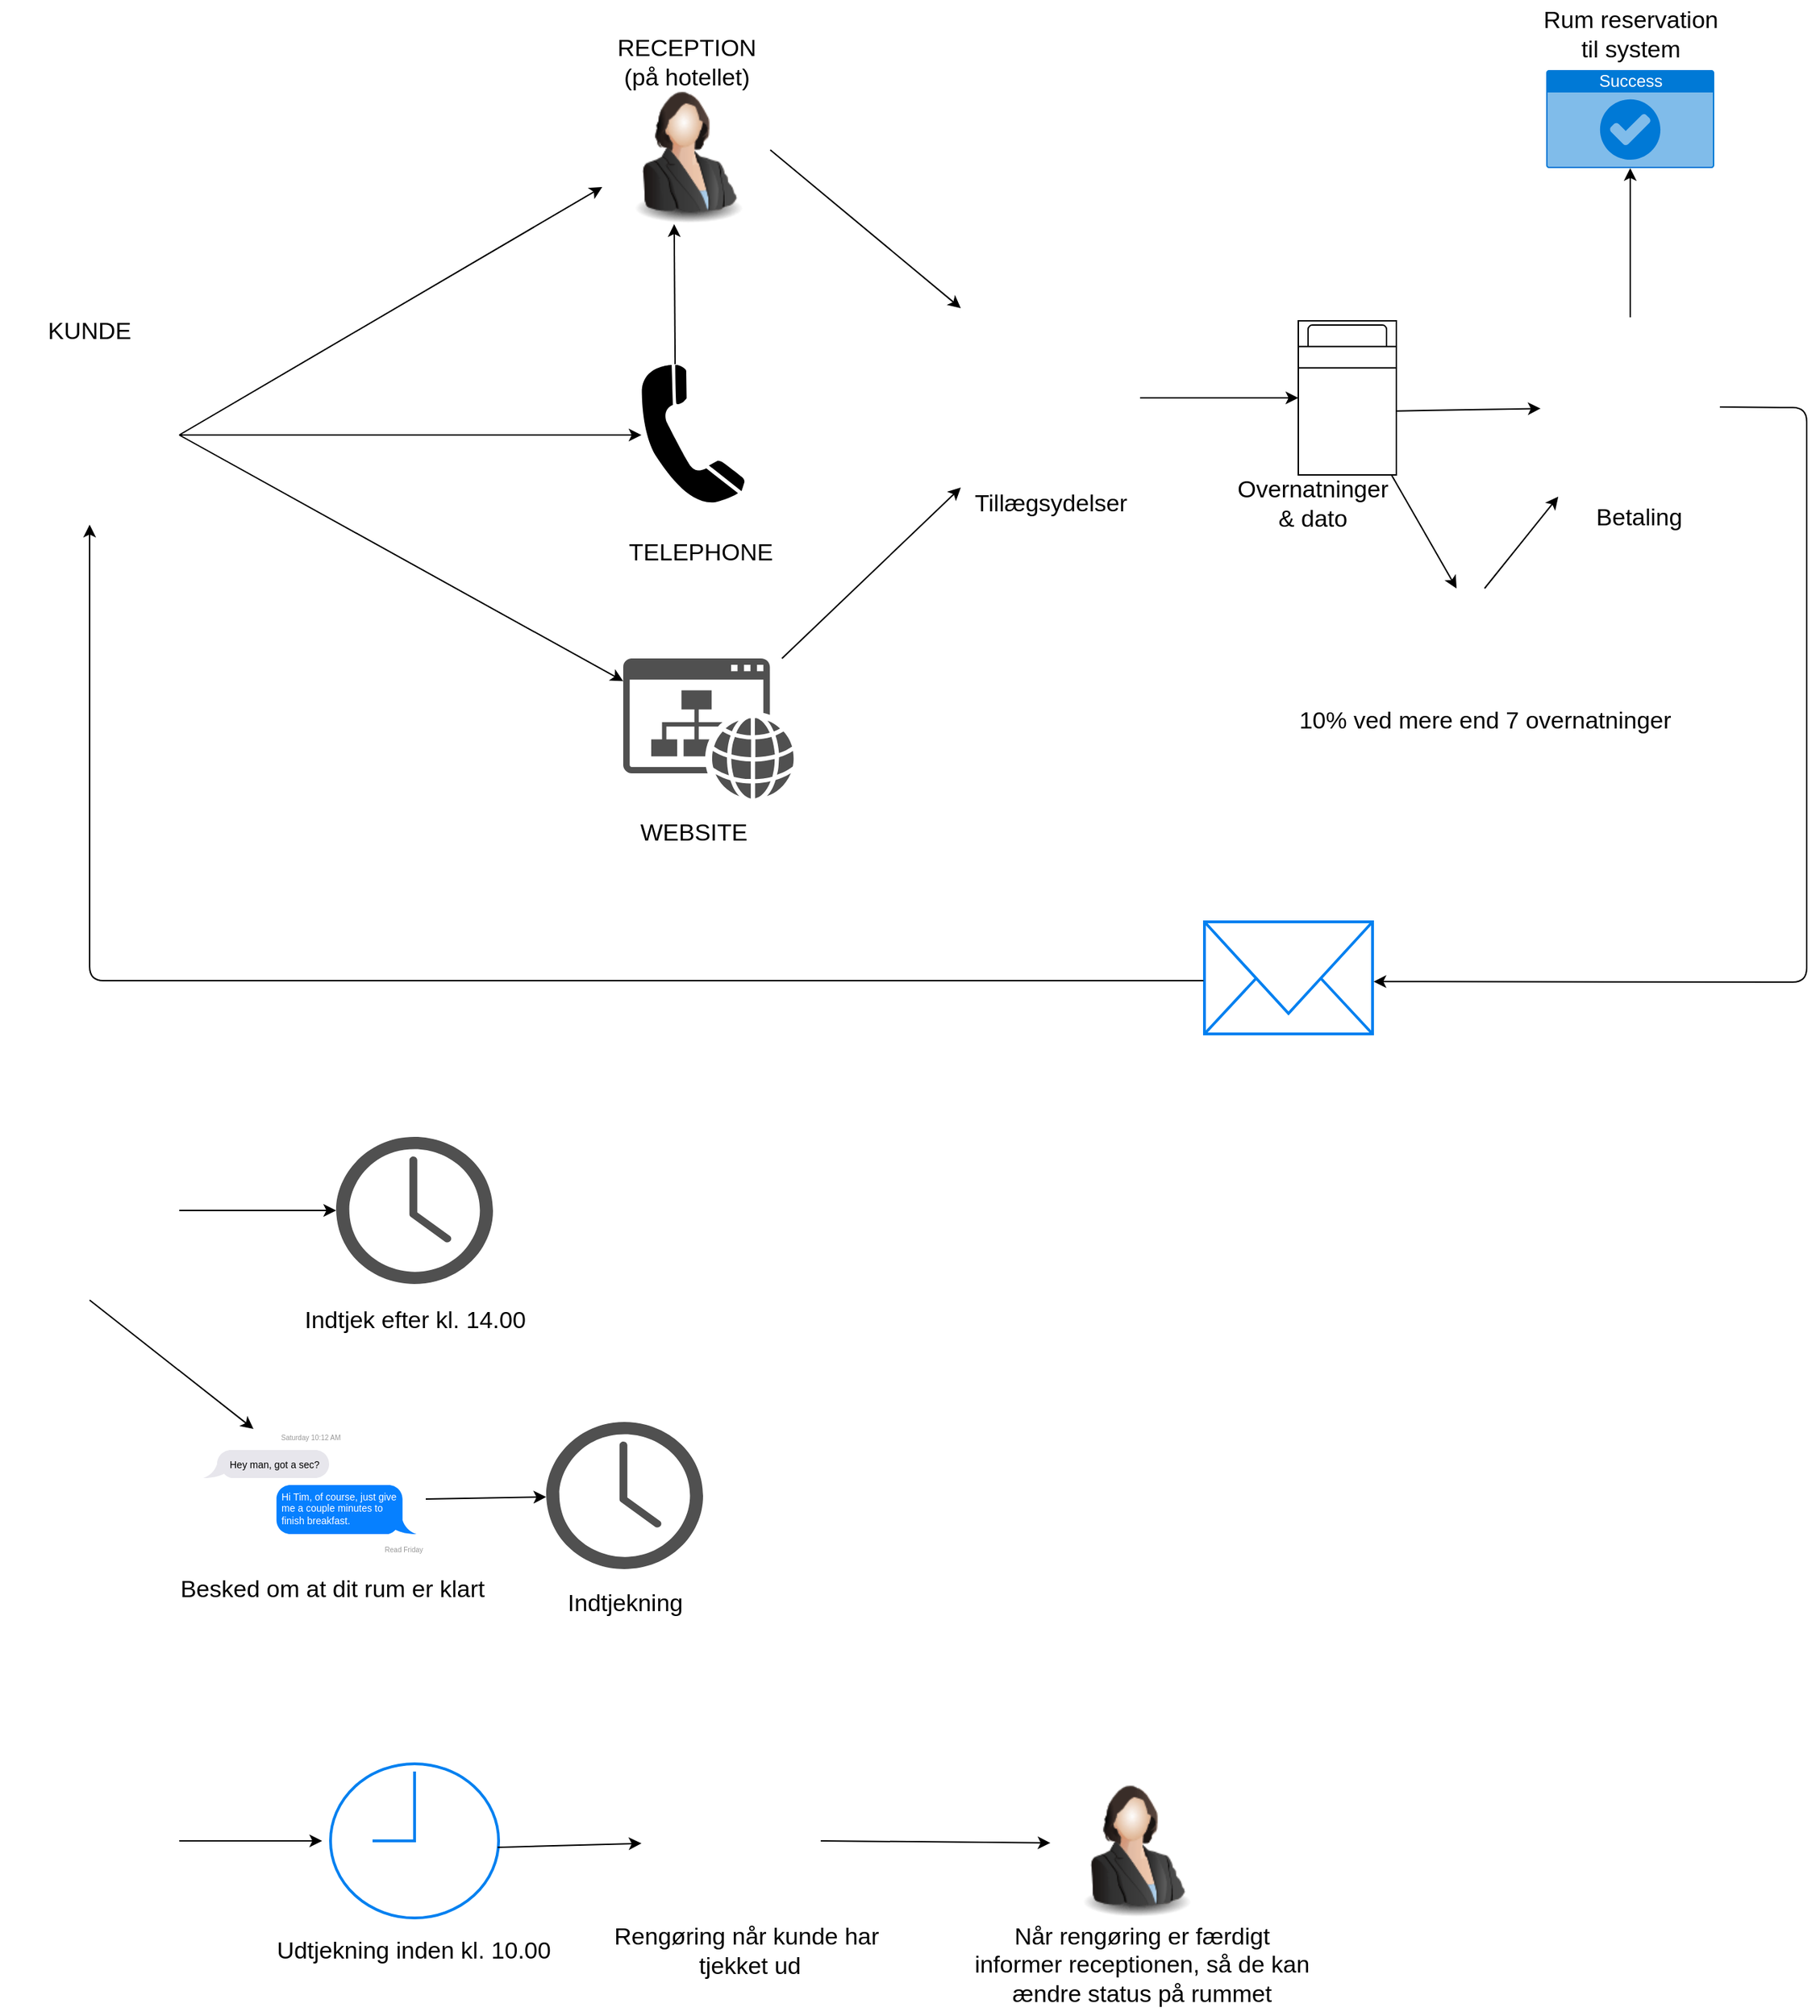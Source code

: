 <mxfile version="13.0.6" type="device"><diagram id="6Fa9nS051C2jW2XLd7xu" name="Page-1"><mxGraphModel dx="2062" dy="1073" grid="1" gridSize="10" guides="1" tooltips="1" connect="1" arrows="1" fold="1" page="1" pageScale="1" pageWidth="2339" pageHeight="3300" math="0" shadow="0"><root><mxCell id="0"/><mxCell id="1" parent="0"/><mxCell id="L9weL7z43PiZNCR739Ta-5" value="" style="shape=image;html=1;verticalAlign=top;verticalLabelPosition=bottom;labelBackgroundColor=#ffffff;imageAspect=0;aspect=fixed;image=https://cdn1.iconfinder.com/data/icons/objects-18/24/lego-figure-toy-head-smile-object-128.png" vertex="1" parent="1"><mxGeometry x="510" y="626.5" width="128" height="128" as="geometry"/></mxCell><mxCell id="L9weL7z43PiZNCR739Ta-6" value="KUNDE" style="text;html=1;strokeColor=none;fillColor=none;align=center;verticalAlign=middle;whiteSpace=wrap;rounded=0;fontSize=17;" vertex="1" parent="1"><mxGeometry x="554" y="606.5" width="40" height="20" as="geometry"/></mxCell><mxCell id="L9weL7z43PiZNCR739Ta-7" value="" style="endArrow=classic;html=1;fontSize=17;exitX=1;exitY=0.5;exitDx=0;exitDy=0;entryX=0;entryY=0.75;entryDx=0;entryDy=0;" edge="1" parent="1" source="L9weL7z43PiZNCR739Ta-5" target="L9weL7z43PiZNCR739Ta-8"><mxGeometry width="50" height="50" relative="1" as="geometry"><mxPoint x="630" y="640" as="sourcePoint"/><mxPoint x="680" y="590" as="targetPoint"/></mxGeometry></mxCell><mxCell id="L9weL7z43PiZNCR739Ta-8" value="" style="image;html=1;labelBackgroundColor=#ffffff;image=img/lib/clip_art/people/Suit_Woman_128x128.png;fontSize=17;" vertex="1" parent="1"><mxGeometry x="940" y="434" width="120" height="106" as="geometry"/></mxCell><mxCell id="L9weL7z43PiZNCR739Ta-9" value="RECEPTION&lt;br&gt;(på hotellet)" style="text;html=1;align=center;verticalAlign=middle;resizable=0;points=[];autosize=1;fontSize=17;" vertex="1" parent="1"><mxGeometry x="945" y="400" width="110" height="50" as="geometry"/></mxCell><mxCell id="L9weL7z43PiZNCR739Ta-10" value="" style="shape=mxgraph.signs.tech.telephone_3;html=1;fillColor=#000000;strokeColor=none;verticalLabelPosition=bottom;verticalAlign=top;align=center;fontSize=17;" vertex="1" parent="1"><mxGeometry x="968" y="640" width="74" height="101" as="geometry"/></mxCell><mxCell id="L9weL7z43PiZNCR739Ta-11" value="TELEPHONE" style="text;html=1;align=center;verticalAlign=middle;resizable=0;points=[];autosize=1;fontSize=17;" vertex="1" parent="1"><mxGeometry x="950" y="760" width="120" height="30" as="geometry"/></mxCell><mxCell id="L9weL7z43PiZNCR739Ta-12" value="" style="pointerEvents=1;shadow=0;dashed=0;html=1;strokeColor=none;fillColor=#505050;labelPosition=center;verticalLabelPosition=bottom;verticalAlign=top;outlineConnect=0;align=center;shape=mxgraph.office.concepts.website;fontSize=17;" vertex="1" parent="1"><mxGeometry x="955" y="850" width="122" height="100" as="geometry"/></mxCell><mxCell id="L9weL7z43PiZNCR739Ta-13" value="WEBSITE" style="text;html=1;align=center;verticalAlign=middle;resizable=0;points=[];autosize=1;fontSize=17;" vertex="1" parent="1"><mxGeometry x="960" y="960" width="90" height="30" as="geometry"/></mxCell><mxCell id="L9weL7z43PiZNCR739Ta-15" value="" style="endArrow=classic;html=1;fontSize=17;exitX=1;exitY=0.5;exitDx=0;exitDy=0;" edge="1" parent="1" source="L9weL7z43PiZNCR739Ta-5" target="L9weL7z43PiZNCR739Ta-10"><mxGeometry width="50" height="50" relative="1" as="geometry"><mxPoint x="650" y="820" as="sourcePoint"/><mxPoint x="700" y="770" as="targetPoint"/></mxGeometry></mxCell><mxCell id="L9weL7z43PiZNCR739Ta-16" value="" style="endArrow=classic;html=1;fontSize=17;exitX=1;exitY=0.5;exitDx=0;exitDy=0;" edge="1" parent="1" source="L9weL7z43PiZNCR739Ta-5" target="L9weL7z43PiZNCR739Ta-12"><mxGeometry width="50" height="50" relative="1" as="geometry"><mxPoint x="700" y="830" as="sourcePoint"/><mxPoint x="750" y="780" as="targetPoint"/></mxGeometry></mxCell><mxCell id="L9weL7z43PiZNCR739Ta-38" value="" style="shape=image;html=1;verticalAlign=top;verticalLabelPosition=bottom;labelBackgroundColor=#ffffff;imageAspect=0;aspect=fixed;image=https://cdn1.iconfinder.com/data/icons/objects-18/24/lego-figure-toy-head-smile-object-128.png" vertex="1" parent="1"><mxGeometry x="510" y="1180" width="128" height="128" as="geometry"/></mxCell><mxCell id="L9weL7z43PiZNCR739Ta-39" value="" style="pointerEvents=1;shadow=0;dashed=0;html=1;strokeColor=none;fillColor=#505050;labelPosition=center;verticalLabelPosition=bottom;verticalAlign=top;outlineConnect=0;align=center;shape=mxgraph.office.concepts.clock;fontSize=17;" vertex="1" parent="1"><mxGeometry x="750" y="1191.5" width="112" height="105" as="geometry"/></mxCell><mxCell id="L9weL7z43PiZNCR739Ta-40" value="Indtjek efter kl. 14.00" style="text;html=1;align=center;verticalAlign=middle;resizable=0;points=[];autosize=1;fontSize=17;" vertex="1" parent="1"><mxGeometry x="721" y="1308" width="170" height="30" as="geometry"/></mxCell><mxCell id="L9weL7z43PiZNCR739Ta-41" value="" style="endArrow=classic;html=1;fontSize=17;exitX=1;exitY=0.5;exitDx=0;exitDy=0;" edge="1" parent="1" source="L9weL7z43PiZNCR739Ta-38" target="L9weL7z43PiZNCR739Ta-39"><mxGeometry width="50" height="50" relative="1" as="geometry"><mxPoint x="650" y="1240" as="sourcePoint"/><mxPoint x="700" y="1190" as="targetPoint"/></mxGeometry></mxCell><mxCell id="L9weL7z43PiZNCR739Ta-43" value="" style="shape=rect;strokeColor=none;fillColor=#ffffff;gradientColor=none;shadow=0;fontSize=17;" vertex="1" parent="1"><mxGeometry x="650" y="1400" width="164" height="100" as="geometry"/></mxCell><mxCell id="L9weL7z43PiZNCR739Ta-44" value="Saturday 10:12 AM" style="shape=text;align=center;verticalAlign=middle;fontSize=5;fontColor=#999999;strokeColor=none;fillColor=none;spacingTop=3;resizeWidth=1;" vertex="1" parent="L9weL7z43PiZNCR739Ta-43"><mxGeometry width="164" height="10" relative="1" as="geometry"><mxPoint as="offset"/></mxGeometry></mxCell><mxCell id="L9weL7z43PiZNCR739Ta-45" value="Hey man, got a sec?" style="html=1;strokeWidth=1;shadow=0;dashed=0;shape=mxgraph.ios7ui.callout;strokeColor=none;fillColor=#E7E6EC;align=left;verticalAlign=middle;fontSize=7;spacingLeft=17;fontColor=#000000;spacingTop=2;whiteSpace=wrap;resizeWidth=1;" vertex="1" parent="L9weL7z43PiZNCR739Ta-43"><mxGeometry width="90" height="20" relative="1" as="geometry"><mxPoint x="5" y="15" as="offset"/></mxGeometry></mxCell><mxCell id="L9weL7z43PiZNCR739Ta-46" value="Hi Tim, of course, just give me a couple minutes to finish breakfast." style="html=1;strokeWidth=1;shadow=0;dashed=0;shape=mxgraph.ios7ui.callout;strokeColor=none;fillColor=#0680FF;flipH=1;align=left;verticalAlign=top;fontSize=7;spacingLeft=2;fontColor=#ffffff;spacingTop=-2;whiteSpace=wrap;spacingRight=12;resizeWidth=1;" vertex="1" parent="L9weL7z43PiZNCR739Ta-43"><mxGeometry x="0.35" width="100" height="35" relative="1" as="geometry"><mxPoint y="40" as="offset"/></mxGeometry></mxCell><mxCell id="L9weL7z43PiZNCR739Ta-47" value="Read Friday" style="shape=text;align=right;verticalAlign=middle;fontSize=5;fontColor=#999999;strokeColor=none;fillColor=none;spacingTop=3;resizeWidth=1;" vertex="1" parent="L9weL7z43PiZNCR739Ta-43"><mxGeometry width="164" height="10" relative="1" as="geometry"><mxPoint y="80" as="offset"/></mxGeometry></mxCell><mxCell id="L9weL7z43PiZNCR739Ta-48" value="" style="endArrow=classic;html=1;fontSize=17;exitX=0.5;exitY=1;exitDx=0;exitDy=0;entryX=0.25;entryY=0;entryDx=0;entryDy=0;" edge="1" parent="1" source="L9weL7z43PiZNCR739Ta-38" target="L9weL7z43PiZNCR739Ta-44"><mxGeometry width="50" height="50" relative="1" as="geometry"><mxPoint x="540" y="1420" as="sourcePoint"/><mxPoint x="590" y="1370" as="targetPoint"/></mxGeometry></mxCell><mxCell id="L9weL7z43PiZNCR739Ta-49" value="Besked om at dit rum er klart" style="text;html=1;align=center;verticalAlign=middle;resizable=0;points=[];autosize=1;fontSize=17;" vertex="1" parent="1"><mxGeometry x="632" y="1500" width="230" height="30" as="geometry"/></mxCell><mxCell id="L9weL7z43PiZNCR739Ta-50" value="" style="endArrow=classic;html=1;fontSize=17;exitX=1;exitY=0.5;exitDx=0;exitDy=0;" edge="1" parent="1" source="L9weL7z43PiZNCR739Ta-43" target="L9weL7z43PiZNCR739Ta-51"><mxGeometry width="50" height="50" relative="1" as="geometry"><mxPoint x="970" y="1450" as="sourcePoint"/><mxPoint x="950" y="1450" as="targetPoint"/></mxGeometry></mxCell><mxCell id="L9weL7z43PiZNCR739Ta-51" value="" style="pointerEvents=1;shadow=0;dashed=0;html=1;strokeColor=none;fillColor=#505050;labelPosition=center;verticalLabelPosition=bottom;verticalAlign=top;outlineConnect=0;align=center;shape=mxgraph.office.concepts.clock;fontSize=17;" vertex="1" parent="1"><mxGeometry x="900" y="1395" width="112" height="105" as="geometry"/></mxCell><mxCell id="L9weL7z43PiZNCR739Ta-52" value="" style="shape=image;html=1;verticalAlign=top;verticalLabelPosition=bottom;labelBackgroundColor=#ffffff;imageAspect=0;aspect=fixed;image=https://cdn1.iconfinder.com/data/icons/objects-18/24/lego-figure-toy-head-smile-object-128.png" vertex="1" parent="1"><mxGeometry x="510" y="1630" width="128" height="128" as="geometry"/></mxCell><mxCell id="L9weL7z43PiZNCR739Ta-54" value="" style="html=1;verticalLabelPosition=bottom;align=center;labelBackgroundColor=#ffffff;verticalAlign=top;strokeWidth=2;strokeColor=#0080F0;shadow=0;dashed=0;shape=mxgraph.ios7.icons.clock;fontSize=17;" vertex="1" parent="1"><mxGeometry x="746" y="1639" width="120" height="110" as="geometry"/></mxCell><mxCell id="L9weL7z43PiZNCR739Ta-55" value="" style="endArrow=classic;html=1;fontSize=17;exitX=1;exitY=0.5;exitDx=0;exitDy=0;" edge="1" parent="1" source="L9weL7z43PiZNCR739Ta-52"><mxGeometry width="50" height="50" relative="1" as="geometry"><mxPoint x="680" y="1710" as="sourcePoint"/><mxPoint x="740" y="1694" as="targetPoint"/></mxGeometry></mxCell><mxCell id="L9weL7z43PiZNCR739Ta-56" value="Udtjekning inden kl. 10.00" style="text;html=1;align=center;verticalAlign=middle;resizable=0;points=[];autosize=1;fontSize=17;" vertex="1" parent="1"><mxGeometry x="700" y="1758" width="210" height="30" as="geometry"/></mxCell><mxCell id="L9weL7z43PiZNCR739Ta-58" value="" style="shape=image;html=1;verticalAlign=top;verticalLabelPosition=bottom;labelBackgroundColor=#ffffff;imageAspect=0;aspect=fixed;image=https://cdn2.iconfinder.com/data/icons/doing-housework-part-1/64/house-28-128.png;fontSize=17;" vertex="1" parent="1"><mxGeometry x="968" y="1630" width="128" height="128" as="geometry"/></mxCell><mxCell id="L9weL7z43PiZNCR739Ta-59" value="" style="endArrow=classic;html=1;fontSize=17;exitX=0.994;exitY=0.542;exitDx=0;exitDy=0;exitPerimeter=0;" edge="1" parent="1" source="L9weL7z43PiZNCR739Ta-54" target="L9weL7z43PiZNCR739Ta-58"><mxGeometry width="50" height="50" relative="1" as="geometry"><mxPoint x="900" y="1690" as="sourcePoint"/><mxPoint x="950" y="1640" as="targetPoint"/></mxGeometry></mxCell><mxCell id="L9weL7z43PiZNCR739Ta-60" value="Rengøring når kunde har&amp;nbsp;&lt;br&gt;tjekket ud" style="text;html=1;align=center;verticalAlign=middle;resizable=0;points=[];autosize=1;fontSize=17;" vertex="1" parent="1"><mxGeometry x="940" y="1748" width="210" height="50" as="geometry"/></mxCell><mxCell id="L9weL7z43PiZNCR739Ta-61" value="" style="image;html=1;labelBackgroundColor=#ffffff;image=img/lib/clip_art/people/Suit_Woman_128x128.png;fontSize=17;" vertex="1" parent="1"><mxGeometry x="1260" y="1643" width="120" height="106" as="geometry"/></mxCell><mxCell id="L9weL7z43PiZNCR739Ta-62" value="" style="endArrow=classic;html=1;fontSize=17;exitX=1;exitY=0.5;exitDx=0;exitDy=0;" edge="1" parent="1" source="L9weL7z43PiZNCR739Ta-58" target="L9weL7z43PiZNCR739Ta-61"><mxGeometry width="50" height="50" relative="1" as="geometry"><mxPoint x="1170" y="1650" as="sourcePoint"/><mxPoint x="1220" y="1600" as="targetPoint"/></mxGeometry></mxCell><mxCell id="L9weL7z43PiZNCR739Ta-63" value="Når rengøring er færdigt&lt;br&gt;informer receptionen, så de kan&lt;br&gt;ændre status på rummet" style="text;html=1;align=center;verticalAlign=middle;resizable=0;points=[];autosize=1;fontSize=17;" vertex="1" parent="1"><mxGeometry x="1200" y="1748" width="250" height="70" as="geometry"/></mxCell><mxCell id="L9weL7z43PiZNCR739Ta-64" value="Indtjekning" style="text;html=1;align=center;verticalAlign=middle;resizable=0;points=[];autosize=1;fontSize=17;" vertex="1" parent="1"><mxGeometry x="906" y="1510" width="100" height="30" as="geometry"/></mxCell><mxCell id="L9weL7z43PiZNCR739Ta-65" value="" style="html=1;verticalLabelPosition=bottom;align=center;labelBackgroundColor=#ffffff;verticalAlign=top;strokeWidth=2;strokeColor=#0080F0;shadow=0;dashed=0;shape=mxgraph.ios7.icons.mail;fontSize=17;" vertex="1" parent="1"><mxGeometry x="1370" y="1038" width="120" height="80" as="geometry"/></mxCell><mxCell id="L9weL7z43PiZNCR739Ta-66" value="" style="endArrow=classic;html=1;fontSize=17;exitX=-0.006;exitY=0.525;exitDx=0;exitDy=0;exitPerimeter=0;entryX=0.5;entryY=1;entryDx=0;entryDy=0;" edge="1" parent="1" source="L9weL7z43PiZNCR739Ta-65" target="L9weL7z43PiZNCR739Ta-5"><mxGeometry width="50" height="50" relative="1" as="geometry"><mxPoint x="1120" y="1110" as="sourcePoint"/><mxPoint x="580" y="1080" as="targetPoint"/><Array as="points"><mxPoint x="574" y="1080"/></Array></mxGeometry></mxCell><mxCell id="L9weL7z43PiZNCR739Ta-67" value="" style="endArrow=classic;html=1;fontSize=17;exitX=0.325;exitY=0;exitDx=0;exitDy=0;exitPerimeter=0;entryX=0.428;entryY=1;entryDx=0;entryDy=0;entryPerimeter=0;" edge="1" parent="1" source="L9weL7z43PiZNCR739Ta-10" target="L9weL7z43PiZNCR739Ta-8"><mxGeometry width="50" height="50" relative="1" as="geometry"><mxPoint x="1180" y="630" as="sourcePoint"/><mxPoint x="960" y="610" as="targetPoint"/></mxGeometry></mxCell><mxCell id="L9weL7z43PiZNCR739Ta-69" value="" style="endArrow=classic;html=1;fontSize=17;entryX=0;entryY=1;entryDx=0;entryDy=0;" edge="1" parent="1" source="L9weL7z43PiZNCR739Ta-12" target="L9weL7z43PiZNCR739Ta-71"><mxGeometry width="50" height="50" relative="1" as="geometry"><mxPoint x="1190" y="950" as="sourcePoint"/><mxPoint x="1180" y="900" as="targetPoint"/></mxGeometry></mxCell><mxCell id="L9weL7z43PiZNCR739Ta-70" value="Tillægsydelser&lt;br&gt;" style="text;html=1;align=center;verticalAlign=middle;resizable=0;points=[];autosize=1;fontSize=17;" vertex="1" parent="1"><mxGeometry x="1200" y="724.5" width="120" height="30" as="geometry"/></mxCell><mxCell id="L9weL7z43PiZNCR739Ta-71" value="" style="shape=image;html=1;verticalAlign=top;verticalLabelPosition=bottom;labelBackgroundColor=#ffffff;imageAspect=0;aspect=fixed;image=https://cdn2.iconfinder.com/data/icons/asic/50/SLA-128.png;fontSize=17;" vertex="1" parent="1"><mxGeometry x="1196" y="600" width="128" height="128" as="geometry"/></mxCell><mxCell id="L9weL7z43PiZNCR739Ta-72" value="" style="endArrow=classic;html=1;fontSize=17;exitX=1;exitY=0.5;exitDx=0;exitDy=0;entryX=0;entryY=0;entryDx=0;entryDy=0;" edge="1" parent="1" source="L9weL7z43PiZNCR739Ta-8" target="L9weL7z43PiZNCR739Ta-71"><mxGeometry width="50" height="50" relative="1" as="geometry"><mxPoint x="1130" y="520" as="sourcePoint"/><mxPoint x="1180" y="470" as="targetPoint"/></mxGeometry></mxCell><mxCell id="L9weL7z43PiZNCR739Ta-73" value="" style="endArrow=classic;html=1;fontSize=17;exitX=1;exitY=0.5;exitDx=0;exitDy=0;" edge="1" parent="1" source="L9weL7z43PiZNCR739Ta-71" target="L9weL7z43PiZNCR739Ta-74"><mxGeometry width="50" height="50" relative="1" as="geometry"><mxPoint x="1410" y="690" as="sourcePoint"/><mxPoint x="1440" y="664" as="targetPoint"/></mxGeometry></mxCell><mxCell id="L9weL7z43PiZNCR739Ta-74" value="" style="verticalLabelPosition=bottom;html=1;verticalAlign=top;align=center;shape=mxgraph.floorplan.bed_single;fontSize=17;" vertex="1" parent="1"><mxGeometry x="1437" y="609" width="70" height="110" as="geometry"/></mxCell><mxCell id="L9weL7z43PiZNCR739Ta-75" value="Overnatninger&lt;br&gt;&amp;amp; dato" style="text;html=1;align=center;verticalAlign=middle;resizable=0;points=[];autosize=1;fontSize=17;" vertex="1" parent="1"><mxGeometry x="1387" y="714.5" width="120" height="50" as="geometry"/></mxCell><mxCell id="L9weL7z43PiZNCR739Ta-76" value="Betaling" style="text;html=1;align=center;verticalAlign=middle;resizable=0;points=[];autosize=1;fontSize=17;" vertex="1" parent="1"><mxGeometry x="1640" y="734.5" width="80" height="30" as="geometry"/></mxCell><mxCell id="L9weL7z43PiZNCR739Ta-77" value="" style="shape=image;html=1;verticalAlign=top;verticalLabelPosition=bottom;labelBackgroundColor=#ffffff;imageAspect=0;aspect=fixed;image=https://cdn0.iconfinder.com/data/icons/gradak-finance-flad/32/ecommerce-19-128.png;fontSize=17;" vertex="1" parent="1"><mxGeometry x="1610" y="606.5" width="128" height="128" as="geometry"/></mxCell><mxCell id="L9weL7z43PiZNCR739Ta-78" value="" style="endArrow=classic;html=1;fontSize=17;exitX=1.005;exitY=0.585;exitDx=0;exitDy=0;exitPerimeter=0;" edge="1" parent="1" source="L9weL7z43PiZNCR739Ta-74" target="L9weL7z43PiZNCR739Ta-77"><mxGeometry width="50" height="50" relative="1" as="geometry"><mxPoint x="1550" y="680" as="sourcePoint"/><mxPoint x="1600" y="630" as="targetPoint"/></mxGeometry></mxCell><mxCell id="L9weL7z43PiZNCR739Ta-80" value="" style="shape=image;html=1;verticalAlign=top;verticalLabelPosition=bottom;labelBackgroundColor=#ffffff;imageAspect=0;aspect=fixed;image=https://cdn3.iconfinder.com/data/icons/sale-13/32/price_tag-128.png;fontSize=17;" vertex="1" parent="1"><mxGeometry x="1530" y="800" width="80" height="80" as="geometry"/></mxCell><mxCell id="L9weL7z43PiZNCR739Ta-81" value="10% ved mere end 7 overnatninger" style="text;html=1;align=center;verticalAlign=middle;resizable=0;points=[];autosize=1;fontSize=17;" vertex="1" parent="1"><mxGeometry x="1430" y="880" width="280" height="30" as="geometry"/></mxCell><mxCell id="L9weL7z43PiZNCR739Ta-84" value="" style="endArrow=classic;html=1;fontSize=17;exitX=0.5;exitY=0;exitDx=0;exitDy=0;" edge="1" parent="1" source="L9weL7z43PiZNCR739Ta-80" target="L9weL7z43PiZNCR739Ta-77"><mxGeometry width="50" height="50" relative="1" as="geometry"><mxPoint x="1530" y="830" as="sourcePoint"/><mxPoint x="1580" y="780" as="targetPoint"/></mxGeometry></mxCell><mxCell id="L9weL7z43PiZNCR739Ta-86" value="" style="endArrow=classic;html=1;fontSize=17;entryX=0.25;entryY=0;entryDx=0;entryDy=0;" edge="1" parent="1" source="L9weL7z43PiZNCR739Ta-74" target="L9weL7z43PiZNCR739Ta-80"><mxGeometry width="50" height="50" relative="1" as="geometry"><mxPoint x="1450" y="860" as="sourcePoint"/><mxPoint x="1500" y="810" as="targetPoint"/></mxGeometry></mxCell><mxCell id="L9weL7z43PiZNCR739Ta-87" value="" style="endArrow=classic;html=1;fontSize=17;exitX=1;exitY=0.5;exitDx=0;exitDy=0;entryX=1.006;entryY=0.533;entryDx=0;entryDy=0;entryPerimeter=0;" edge="1" parent="1" source="L9weL7z43PiZNCR739Ta-77" target="L9weL7z43PiZNCR739Ta-65"><mxGeometry width="50" height="50" relative="1" as="geometry"><mxPoint x="1850" y="700" as="sourcePoint"/><mxPoint x="1640" y="1080" as="targetPoint"/><Array as="points"><mxPoint x="1800" y="671"/><mxPoint x="1800" y="1081"/></Array></mxGeometry></mxCell><mxCell id="L9weL7z43PiZNCR739Ta-88" value="Success" style="html=1;strokeColor=none;fillColor=#0079D6;labelPosition=center;verticalLabelPosition=middle;verticalAlign=top;align=center;fontSize=12;outlineConnect=0;spacingTop=-6;fontColor=#FFFFFF;shape=mxgraph.sitemap.success;" vertex="1" parent="1"><mxGeometry x="1614" y="430" width="120" height="70" as="geometry"/></mxCell><mxCell id="L9weL7z43PiZNCR739Ta-89" value="Rum reservation&lt;br&gt;til system" style="text;html=1;align=center;verticalAlign=middle;resizable=0;points=[];autosize=1;fontSize=17;" vertex="1" parent="1"><mxGeometry x="1604" y="380" width="140" height="50" as="geometry"/></mxCell><mxCell id="L9weL7z43PiZNCR739Ta-91" value="" style="endArrow=classic;html=1;fontSize=17;exitX=0.5;exitY=0;exitDx=0;exitDy=0;entryX=0.5;entryY=1;entryDx=0;entryDy=0;entryPerimeter=0;" edge="1" parent="1" source="L9weL7z43PiZNCR739Ta-77" target="L9weL7z43PiZNCR739Ta-88"><mxGeometry width="50" height="50" relative="1" as="geometry"><mxPoint x="1670" y="600" as="sourcePoint"/><mxPoint x="1720" y="550" as="targetPoint"/></mxGeometry></mxCell></root></mxGraphModel></diagram></mxfile>